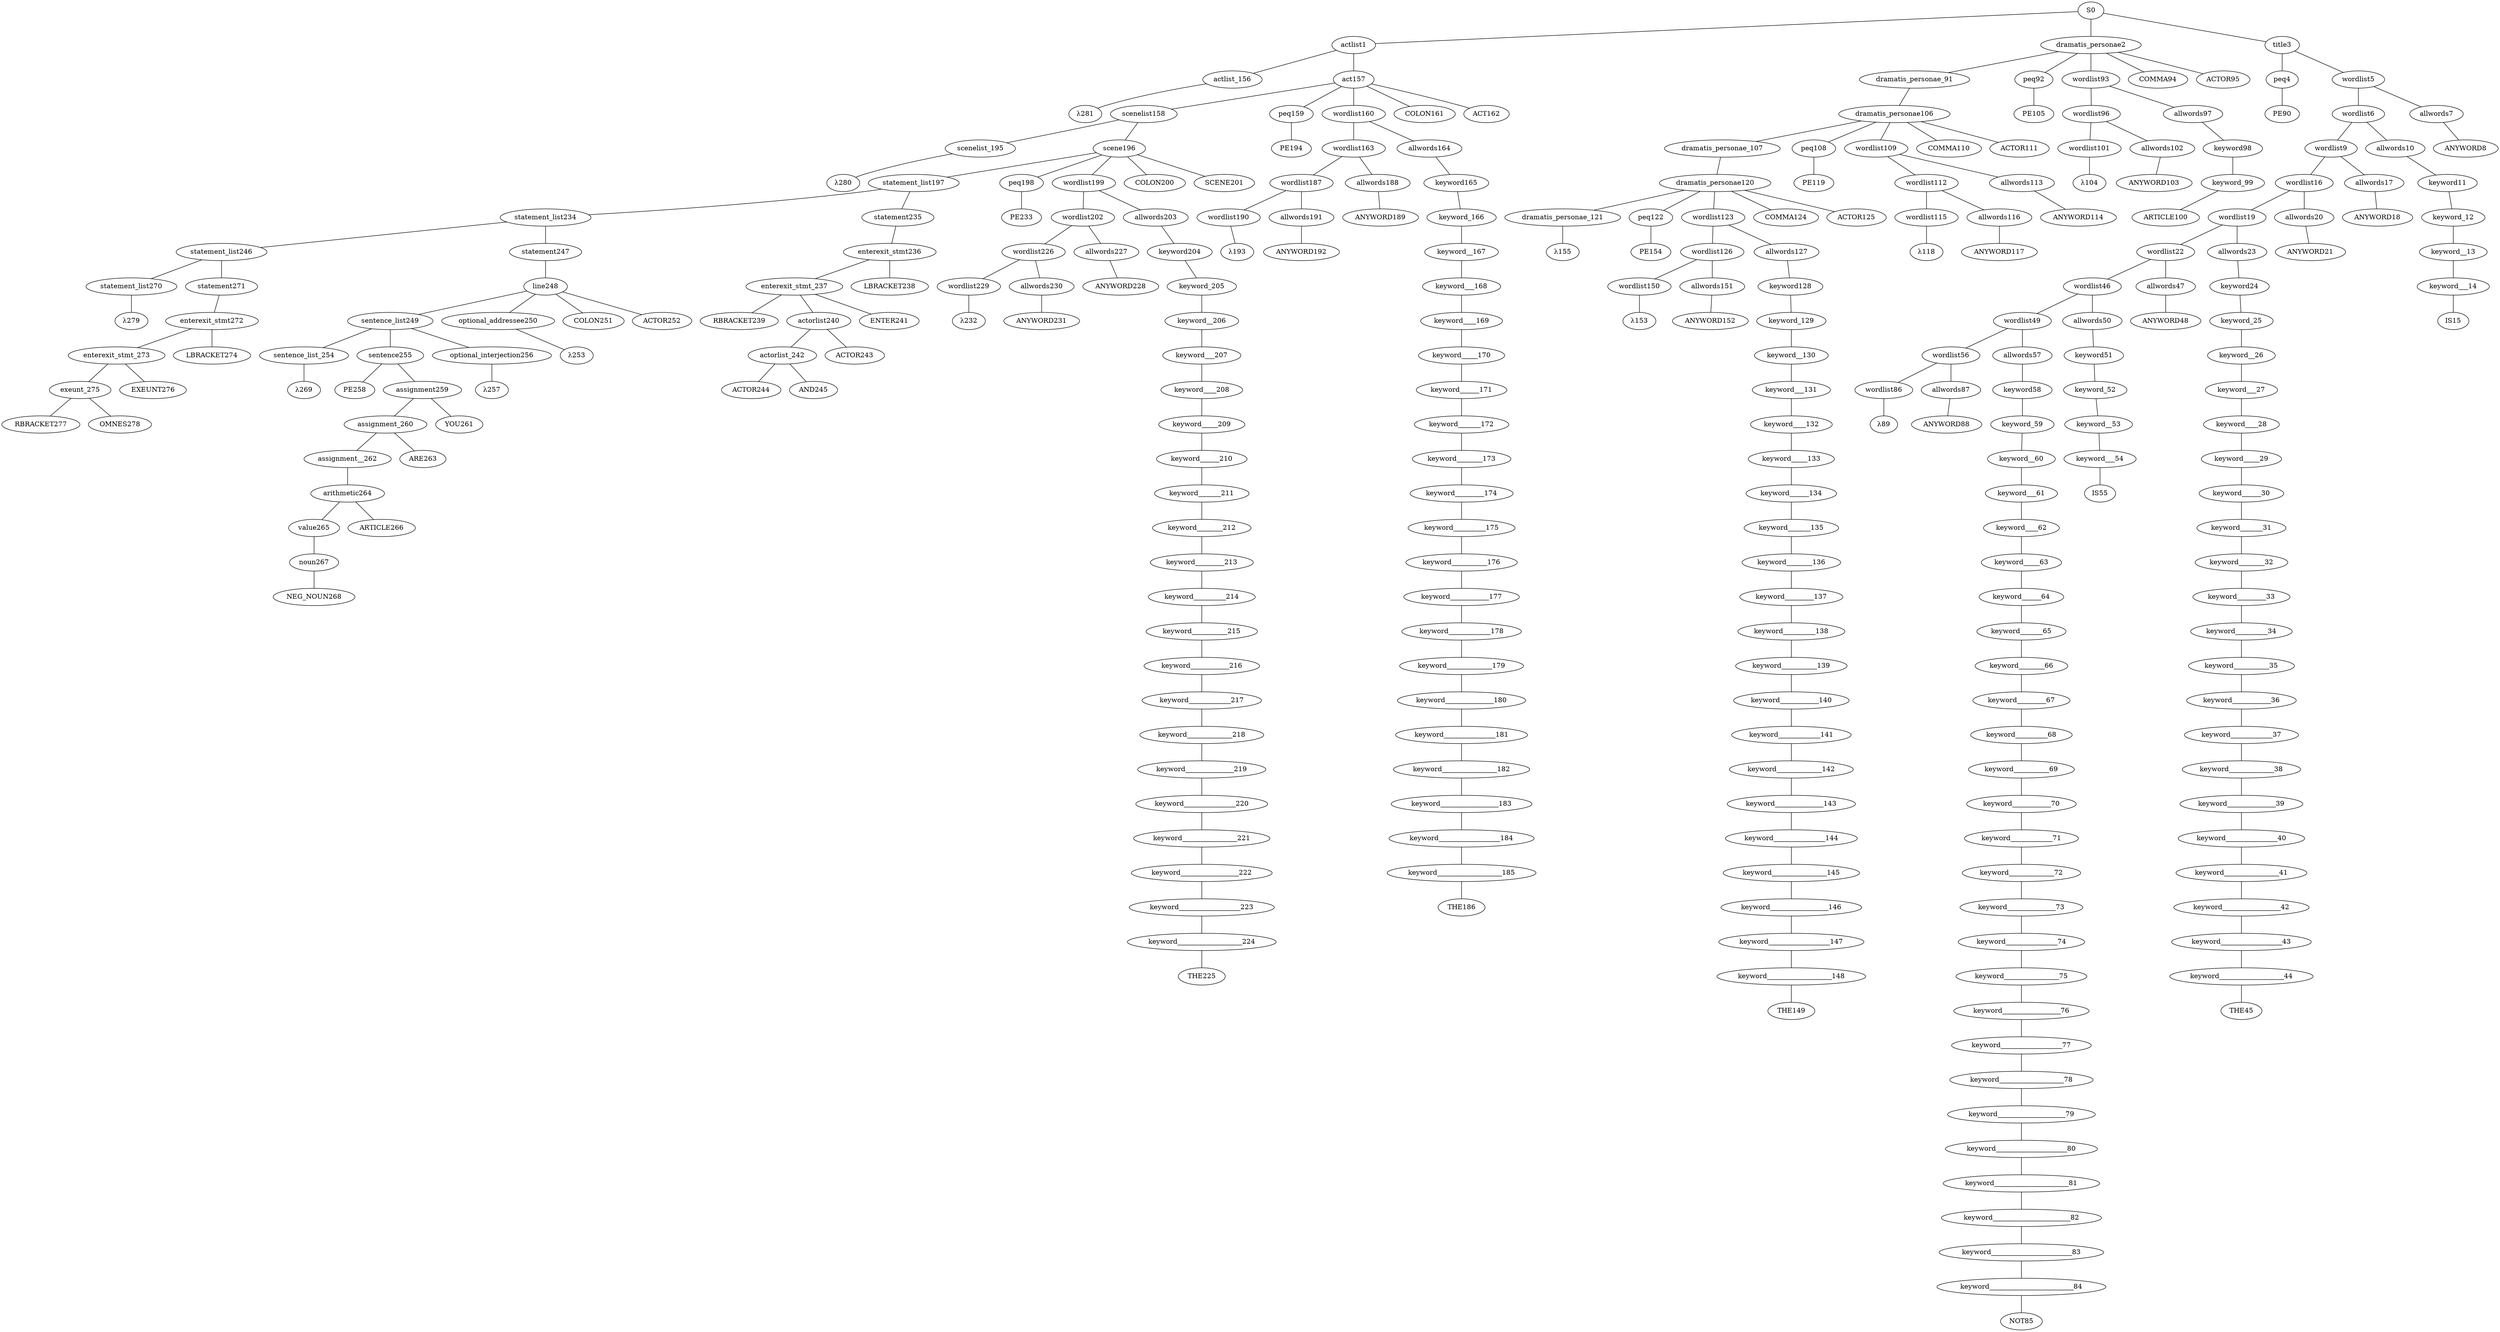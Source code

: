 strict graph {
	S0 -- actlist1
	S0 -- dramatis_personae2
	S0 -- title3

	title3 -- peq4
	title3 -- wordlist5

	wordlist5 -- wordlist6
	wordlist5 -- allwords7

	allwords7 -- ANYWORD8


	wordlist6 -- wordlist9
	wordlist6 -- allwords10

	allwords10 -- keyword11

	keyword11 -- keyword_12

	keyword_12 -- keyword__13

	keyword__13 -- keyword___14

	keyword___14 -- IS15


	wordlist9 -- wordlist16
	wordlist9 -- allwords17

	allwords17 -- ANYWORD18


	wordlist16 -- wordlist19
	wordlist16 -- allwords20

	allwords20 -- ANYWORD21


	wordlist19 -- wordlist22
	wordlist19 -- allwords23

	allwords23 -- keyword24

	keyword24 -- keyword_25

	keyword_25 -- keyword__26

	keyword__26 -- keyword___27

	keyword___27 -- keyword____28

	keyword____28 -- keyword_____29

	keyword_____29 -- keyword______30

	keyword______30 -- keyword_______31

	keyword_______31 -- keyword________32

	keyword________32 -- keyword_________33

	keyword_________33 -- keyword__________34

	keyword__________34 -- keyword___________35

	keyword___________35 -- keyword____________36

	keyword____________36 -- keyword_____________37

	keyword_____________37 -- keyword______________38

	keyword______________38 -- keyword_______________39

	keyword_______________39 -- keyword________________40

	keyword________________40 -- keyword_________________41

	keyword_________________41 -- keyword__________________42

	keyword__________________42 -- keyword___________________43

	keyword___________________43 -- keyword____________________44

	keyword____________________44 -- THE45


	wordlist22 -- wordlist46
	wordlist22 -- allwords47

	allwords47 -- ANYWORD48


	wordlist46 -- wordlist49
	wordlist46 -- allwords50

	allwords50 -- keyword51

	keyword51 -- keyword_52

	keyword_52 -- keyword__53

	keyword__53 -- keyword___54

	keyword___54 -- IS55


	wordlist49 -- wordlist56
	wordlist49 -- allwords57

	allwords57 -- keyword58

	keyword58 -- keyword_59

	keyword_59 -- keyword__60

	keyword__60 -- keyword___61

	keyword___61 -- keyword____62

	keyword____62 -- keyword_____63

	keyword_____63 -- keyword______64

	keyword______64 -- keyword_______65

	keyword_______65 -- keyword________66

	keyword________66 -- keyword_________67

	keyword_________67 -- keyword__________68

	keyword__________68 -- keyword___________69

	keyword___________69 -- keyword____________70

	keyword____________70 -- keyword_____________71

	keyword_____________71 -- keyword______________72

	keyword______________72 -- keyword_______________73

	keyword_______________73 -- keyword________________74

	keyword________________74 -- keyword_________________75

	keyword_________________75 -- keyword__________________76

	keyword__________________76 -- keyword___________________77

	keyword___________________77 -- keyword____________________78

	keyword____________________78 -- keyword_____________________79

	keyword_____________________79 -- keyword______________________80

	keyword______________________80 -- keyword_______________________81

	keyword_______________________81 -- keyword________________________82

	keyword________________________82 -- keyword_________________________83

	keyword_________________________83 -- keyword__________________________84

	keyword__________________________84 -- NOT85


	wordlist56 -- wordlist86
	wordlist56 -- allwords87

	allwords87 -- ANYWORD88


	wordlist86 -- λ89

	peq4 -- PE90


	dramatis_personae2 -- dramatis_personae_91
	dramatis_personae2 -- peq92
	dramatis_personae2 -- wordlist93
	dramatis_personae2 -- COMMA94
	dramatis_personae2 -- ACTOR95



	wordlist93 -- wordlist96
	wordlist93 -- allwords97

	allwords97 -- keyword98

	keyword98 -- keyword_99

	keyword_99 -- ARTICLE100


	wordlist96 -- wordlist101
	wordlist96 -- allwords102

	allwords102 -- ANYWORD103


	wordlist101 -- λ104

	peq92 -- PE105


	dramatis_personae_91 -- dramatis_personae106

	dramatis_personae106 -- dramatis_personae_107
	dramatis_personae106 -- peq108
	dramatis_personae106 -- wordlist109
	dramatis_personae106 -- COMMA110
	dramatis_personae106 -- ACTOR111



	wordlist109 -- wordlist112
	wordlist109 -- allwords113

	allwords113 -- ANYWORD114


	wordlist112 -- wordlist115
	wordlist112 -- allwords116

	allwords116 -- ANYWORD117


	wordlist115 -- λ118

	peq108 -- PE119


	dramatis_personae_107 -- dramatis_personae120

	dramatis_personae120 -- dramatis_personae_121
	dramatis_personae120 -- peq122
	dramatis_personae120 -- wordlist123
	dramatis_personae120 -- COMMA124
	dramatis_personae120 -- ACTOR125



	wordlist123 -- wordlist126
	wordlist123 -- allwords127

	allwords127 -- keyword128

	keyword128 -- keyword_129

	keyword_129 -- keyword__130

	keyword__130 -- keyword___131

	keyword___131 -- keyword____132

	keyword____132 -- keyword_____133

	keyword_____133 -- keyword______134

	keyword______134 -- keyword_______135

	keyword_______135 -- keyword________136

	keyword________136 -- keyword_________137

	keyword_________137 -- keyword__________138

	keyword__________138 -- keyword___________139

	keyword___________139 -- keyword____________140

	keyword____________140 -- keyword_____________141

	keyword_____________141 -- keyword______________142

	keyword______________142 -- keyword_______________143

	keyword_______________143 -- keyword________________144

	keyword________________144 -- keyword_________________145

	keyword_________________145 -- keyword__________________146

	keyword__________________146 -- keyword___________________147

	keyword___________________147 -- keyword____________________148

	keyword____________________148 -- THE149


	wordlist126 -- wordlist150
	wordlist126 -- allwords151

	allwords151 -- ANYWORD152


	wordlist150 -- λ153

	peq122 -- PE154


	dramatis_personae_121 -- λ155

	actlist1 -- actlist_156
	actlist1 -- act157

	act157 -- scenelist158
	act157 -- peq159
	act157 -- wordlist160
	act157 -- COLON161
	act157 -- ACT162



	wordlist160 -- wordlist163
	wordlist160 -- allwords164

	allwords164 -- keyword165

	keyword165 -- keyword_166

	keyword_166 -- keyword__167

	keyword__167 -- keyword___168

	keyword___168 -- keyword____169

	keyword____169 -- keyword_____170

	keyword_____170 -- keyword______171

	keyword______171 -- keyword_______172

	keyword_______172 -- keyword________173

	keyword________173 -- keyword_________174

	keyword_________174 -- keyword__________175

	keyword__________175 -- keyword___________176

	keyword___________176 -- keyword____________177

	keyword____________177 -- keyword_____________178

	keyword_____________178 -- keyword______________179

	keyword______________179 -- keyword_______________180

	keyword_______________180 -- keyword________________181

	keyword________________181 -- keyword_________________182

	keyword_________________182 -- keyword__________________183

	keyword__________________183 -- keyword___________________184

	keyword___________________184 -- keyword____________________185

	keyword____________________185 -- THE186


	wordlist163 -- wordlist187
	wordlist163 -- allwords188

	allwords188 -- ANYWORD189


	wordlist187 -- wordlist190
	wordlist187 -- allwords191

	allwords191 -- ANYWORD192


	wordlist190 -- λ193

	peq159 -- PE194


	scenelist158 -- scenelist_195
	scenelist158 -- scene196

	scene196 -- statement_list197
	scene196 -- peq198
	scene196 -- wordlist199
	scene196 -- COLON200
	scene196 -- SCENE201



	wordlist199 -- wordlist202
	wordlist199 -- allwords203

	allwords203 -- keyword204

	keyword204 -- keyword_205

	keyword_205 -- keyword__206

	keyword__206 -- keyword___207

	keyword___207 -- keyword____208

	keyword____208 -- keyword_____209

	keyword_____209 -- keyword______210

	keyword______210 -- keyword_______211

	keyword_______211 -- keyword________212

	keyword________212 -- keyword_________213

	keyword_________213 -- keyword__________214

	keyword__________214 -- keyword___________215

	keyword___________215 -- keyword____________216

	keyword____________216 -- keyword_____________217

	keyword_____________217 -- keyword______________218

	keyword______________218 -- keyword_______________219

	keyword_______________219 -- keyword________________220

	keyword________________220 -- keyword_________________221

	keyword_________________221 -- keyword__________________222

	keyword__________________222 -- keyword___________________223

	keyword___________________223 -- keyword____________________224

	keyword____________________224 -- THE225


	wordlist202 -- wordlist226
	wordlist202 -- allwords227

	allwords227 -- ANYWORD228


	wordlist226 -- wordlist229
	wordlist226 -- allwords230

	allwords230 -- ANYWORD231


	wordlist229 -- λ232

	peq198 -- PE233


	statement_list197 -- statement_list234
	statement_list197 -- statement235

	statement235 -- enterexit_stmt236

	enterexit_stmt236 -- enterexit_stmt_237
	enterexit_stmt236 -- LBRACKET238


	enterexit_stmt_237 -- RBRACKET239
	enterexit_stmt_237 -- actorlist240
	enterexit_stmt_237 -- ENTER241


	actorlist240 -- actorlist_242
	actorlist240 -- ACTOR243


	actorlist_242 -- ACTOR244
	actorlist_242 -- AND245




	statement_list234 -- statement_list246
	statement_list234 -- statement247

	statement247 -- line248

	line248 -- sentence_list249
	line248 -- optional_addressee250
	line248 -- COLON251
	line248 -- ACTOR252



	optional_addressee250 -- λ253

	sentence_list249 -- sentence_list_254
	sentence_list249 -- sentence255
	sentence_list249 -- optional_interjection256

	optional_interjection256 -- λ257

	sentence255 -- PE258
	sentence255 -- assignment259

	assignment259 -- assignment_260
	assignment259 -- YOU261


	assignment_260 -- assignment__262
	assignment_260 -- ARE263


	assignment__262 -- arithmetic264

	arithmetic264 -- value265
	arithmetic264 -- ARTICLE266


	value265 -- noun267

	noun267 -- NEG_NOUN268



	sentence_list_254 -- λ269

	statement_list246 -- statement_list270
	statement_list246 -- statement271

	statement271 -- enterexit_stmt272

	enterexit_stmt272 -- enterexit_stmt_273
	enterexit_stmt272 -- LBRACKET274


	enterexit_stmt_273 -- exeunt_275
	enterexit_stmt_273 -- EXEUNT276


	exeunt_275 -- RBRACKET277
	exeunt_275 -- OMNES278



	statement_list270 -- λ279

	scenelist_195 -- λ280

	actlist_156 -- λ281


}